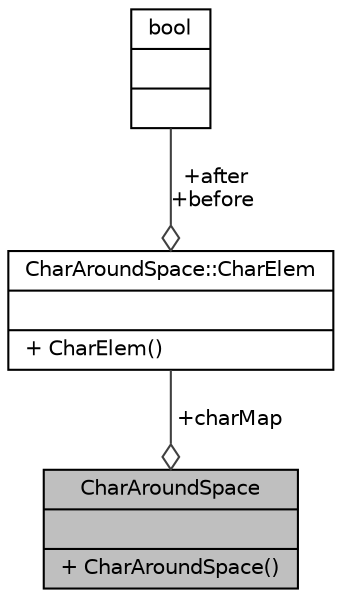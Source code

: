 digraph "CharAroundSpace"
{
 // LATEX_PDF_SIZE
  edge [fontname="Helvetica",fontsize="10",labelfontname="Helvetica",labelfontsize="10"];
  node [fontname="Helvetica",fontsize="10",shape=record];
  Node1 [label="{CharAroundSpace\n||+ CharAroundSpace()\l}",height=0.2,width=0.4,color="black", fillcolor="grey75", style="filled", fontcolor="black",tooltip=" "];
  Node2 -> Node1 [color="grey25",fontsize="10",style="solid",label=" +charMap" ,arrowhead="odiamond",fontname="Helvetica"];
  Node2 [label="{CharAroundSpace::CharElem\n||+ CharElem()\l}",height=0.2,width=0.4,color="black", fillcolor="white", style="filled",URL="$structCharAroundSpace_1_1CharElem.html",tooltip=" "];
  Node3 -> Node2 [color="grey25",fontsize="10",style="solid",label=" +after\n+before" ,arrowhead="odiamond",fontname="Helvetica"];
  Node3 [label="{bool\n||}",height=0.2,width=0.4,color="black", fillcolor="white", style="filled",tooltip=" "];
}
